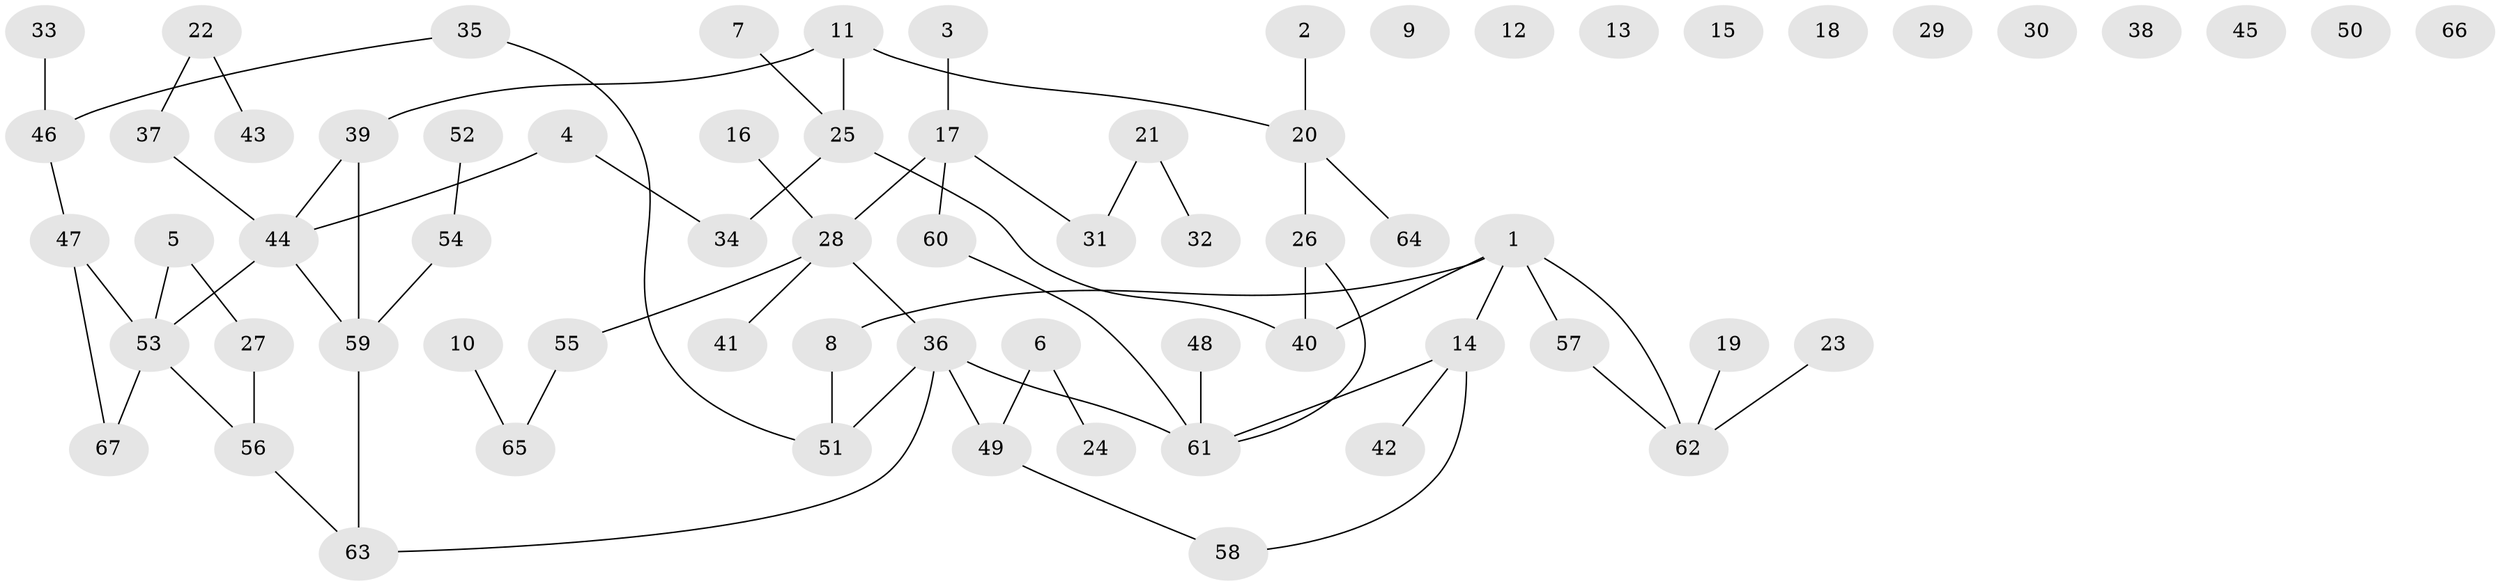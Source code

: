 // Generated by graph-tools (version 1.1) at 2025/39/03/09/25 04:39:38]
// undirected, 67 vertices, 68 edges
graph export_dot {
graph [start="1"]
  node [color=gray90,style=filled];
  1;
  2;
  3;
  4;
  5;
  6;
  7;
  8;
  9;
  10;
  11;
  12;
  13;
  14;
  15;
  16;
  17;
  18;
  19;
  20;
  21;
  22;
  23;
  24;
  25;
  26;
  27;
  28;
  29;
  30;
  31;
  32;
  33;
  34;
  35;
  36;
  37;
  38;
  39;
  40;
  41;
  42;
  43;
  44;
  45;
  46;
  47;
  48;
  49;
  50;
  51;
  52;
  53;
  54;
  55;
  56;
  57;
  58;
  59;
  60;
  61;
  62;
  63;
  64;
  65;
  66;
  67;
  1 -- 8;
  1 -- 14;
  1 -- 40;
  1 -- 57;
  1 -- 62;
  2 -- 20;
  3 -- 17;
  4 -- 34;
  4 -- 44;
  5 -- 27;
  5 -- 53;
  6 -- 24;
  6 -- 49;
  7 -- 25;
  8 -- 51;
  10 -- 65;
  11 -- 20;
  11 -- 25;
  11 -- 39;
  14 -- 42;
  14 -- 58;
  14 -- 61;
  16 -- 28;
  17 -- 28;
  17 -- 31;
  17 -- 60;
  19 -- 62;
  20 -- 26;
  20 -- 64;
  21 -- 31;
  21 -- 32;
  22 -- 37;
  22 -- 43;
  23 -- 62;
  25 -- 34;
  25 -- 40;
  26 -- 40;
  26 -- 61;
  27 -- 56;
  28 -- 36;
  28 -- 41;
  28 -- 55;
  33 -- 46;
  35 -- 46;
  35 -- 51;
  36 -- 49;
  36 -- 51;
  36 -- 61;
  36 -- 63;
  37 -- 44;
  39 -- 44;
  39 -- 59;
  44 -- 53;
  44 -- 59;
  46 -- 47;
  47 -- 53;
  47 -- 67;
  48 -- 61;
  49 -- 58;
  52 -- 54;
  53 -- 56;
  53 -- 67;
  54 -- 59;
  55 -- 65;
  56 -- 63;
  57 -- 62;
  59 -- 63;
  60 -- 61;
}
